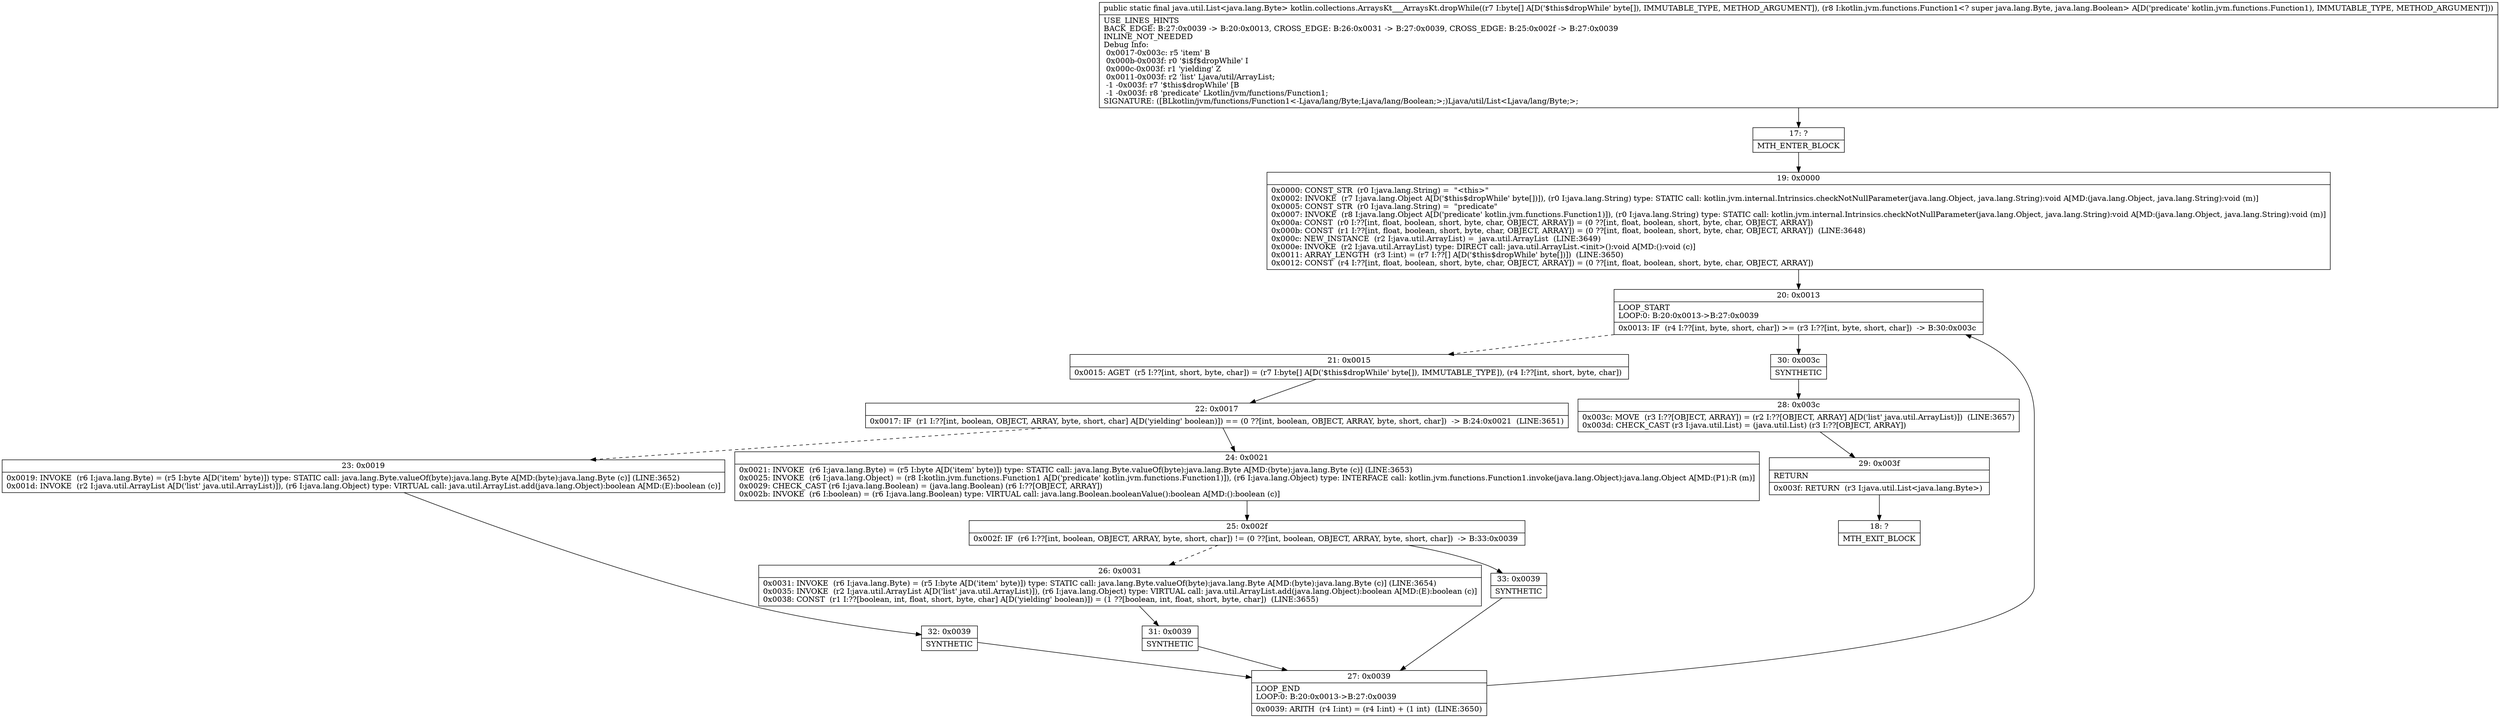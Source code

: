 digraph "CFG forkotlin.collections.ArraysKt___ArraysKt.dropWhile([BLkotlin\/jvm\/functions\/Function1;)Ljava\/util\/List;" {
Node_17 [shape=record,label="{17\:\ ?|MTH_ENTER_BLOCK\l}"];
Node_19 [shape=record,label="{19\:\ 0x0000|0x0000: CONST_STR  (r0 I:java.lang.String) =  \"\<this\>\" \l0x0002: INVOKE  (r7 I:java.lang.Object A[D('$this$dropWhile' byte[])]), (r0 I:java.lang.String) type: STATIC call: kotlin.jvm.internal.Intrinsics.checkNotNullParameter(java.lang.Object, java.lang.String):void A[MD:(java.lang.Object, java.lang.String):void (m)]\l0x0005: CONST_STR  (r0 I:java.lang.String) =  \"predicate\" \l0x0007: INVOKE  (r8 I:java.lang.Object A[D('predicate' kotlin.jvm.functions.Function1)]), (r0 I:java.lang.String) type: STATIC call: kotlin.jvm.internal.Intrinsics.checkNotNullParameter(java.lang.Object, java.lang.String):void A[MD:(java.lang.Object, java.lang.String):void (m)]\l0x000a: CONST  (r0 I:??[int, float, boolean, short, byte, char, OBJECT, ARRAY]) = (0 ??[int, float, boolean, short, byte, char, OBJECT, ARRAY]) \l0x000b: CONST  (r1 I:??[int, float, boolean, short, byte, char, OBJECT, ARRAY]) = (0 ??[int, float, boolean, short, byte, char, OBJECT, ARRAY])  (LINE:3648)\l0x000c: NEW_INSTANCE  (r2 I:java.util.ArrayList) =  java.util.ArrayList  (LINE:3649)\l0x000e: INVOKE  (r2 I:java.util.ArrayList) type: DIRECT call: java.util.ArrayList.\<init\>():void A[MD:():void (c)]\l0x0011: ARRAY_LENGTH  (r3 I:int) = (r7 I:??[] A[D('$this$dropWhile' byte[])])  (LINE:3650)\l0x0012: CONST  (r4 I:??[int, float, boolean, short, byte, char, OBJECT, ARRAY]) = (0 ??[int, float, boolean, short, byte, char, OBJECT, ARRAY]) \l}"];
Node_20 [shape=record,label="{20\:\ 0x0013|LOOP_START\lLOOP:0: B:20:0x0013\-\>B:27:0x0039\l|0x0013: IF  (r4 I:??[int, byte, short, char]) \>= (r3 I:??[int, byte, short, char])  \-\> B:30:0x003c \l}"];
Node_21 [shape=record,label="{21\:\ 0x0015|0x0015: AGET  (r5 I:??[int, short, byte, char]) = (r7 I:byte[] A[D('$this$dropWhile' byte[]), IMMUTABLE_TYPE]), (r4 I:??[int, short, byte, char]) \l}"];
Node_22 [shape=record,label="{22\:\ 0x0017|0x0017: IF  (r1 I:??[int, boolean, OBJECT, ARRAY, byte, short, char] A[D('yielding' boolean)]) == (0 ??[int, boolean, OBJECT, ARRAY, byte, short, char])  \-\> B:24:0x0021  (LINE:3651)\l}"];
Node_23 [shape=record,label="{23\:\ 0x0019|0x0019: INVOKE  (r6 I:java.lang.Byte) = (r5 I:byte A[D('item' byte)]) type: STATIC call: java.lang.Byte.valueOf(byte):java.lang.Byte A[MD:(byte):java.lang.Byte (c)] (LINE:3652)\l0x001d: INVOKE  (r2 I:java.util.ArrayList A[D('list' java.util.ArrayList)]), (r6 I:java.lang.Object) type: VIRTUAL call: java.util.ArrayList.add(java.lang.Object):boolean A[MD:(E):boolean (c)]\l}"];
Node_32 [shape=record,label="{32\:\ 0x0039|SYNTHETIC\l}"];
Node_27 [shape=record,label="{27\:\ 0x0039|LOOP_END\lLOOP:0: B:20:0x0013\-\>B:27:0x0039\l|0x0039: ARITH  (r4 I:int) = (r4 I:int) + (1 int)  (LINE:3650)\l}"];
Node_24 [shape=record,label="{24\:\ 0x0021|0x0021: INVOKE  (r6 I:java.lang.Byte) = (r5 I:byte A[D('item' byte)]) type: STATIC call: java.lang.Byte.valueOf(byte):java.lang.Byte A[MD:(byte):java.lang.Byte (c)] (LINE:3653)\l0x0025: INVOKE  (r6 I:java.lang.Object) = (r8 I:kotlin.jvm.functions.Function1 A[D('predicate' kotlin.jvm.functions.Function1)]), (r6 I:java.lang.Object) type: INTERFACE call: kotlin.jvm.functions.Function1.invoke(java.lang.Object):java.lang.Object A[MD:(P1):R (m)]\l0x0029: CHECK_CAST (r6 I:java.lang.Boolean) = (java.lang.Boolean) (r6 I:??[OBJECT, ARRAY]) \l0x002b: INVOKE  (r6 I:boolean) = (r6 I:java.lang.Boolean) type: VIRTUAL call: java.lang.Boolean.booleanValue():boolean A[MD:():boolean (c)]\l}"];
Node_25 [shape=record,label="{25\:\ 0x002f|0x002f: IF  (r6 I:??[int, boolean, OBJECT, ARRAY, byte, short, char]) != (0 ??[int, boolean, OBJECT, ARRAY, byte, short, char])  \-\> B:33:0x0039 \l}"];
Node_26 [shape=record,label="{26\:\ 0x0031|0x0031: INVOKE  (r6 I:java.lang.Byte) = (r5 I:byte A[D('item' byte)]) type: STATIC call: java.lang.Byte.valueOf(byte):java.lang.Byte A[MD:(byte):java.lang.Byte (c)] (LINE:3654)\l0x0035: INVOKE  (r2 I:java.util.ArrayList A[D('list' java.util.ArrayList)]), (r6 I:java.lang.Object) type: VIRTUAL call: java.util.ArrayList.add(java.lang.Object):boolean A[MD:(E):boolean (c)]\l0x0038: CONST  (r1 I:??[boolean, int, float, short, byte, char] A[D('yielding' boolean)]) = (1 ??[boolean, int, float, short, byte, char])  (LINE:3655)\l}"];
Node_31 [shape=record,label="{31\:\ 0x0039|SYNTHETIC\l}"];
Node_33 [shape=record,label="{33\:\ 0x0039|SYNTHETIC\l}"];
Node_30 [shape=record,label="{30\:\ 0x003c|SYNTHETIC\l}"];
Node_28 [shape=record,label="{28\:\ 0x003c|0x003c: MOVE  (r3 I:??[OBJECT, ARRAY]) = (r2 I:??[OBJECT, ARRAY] A[D('list' java.util.ArrayList)])  (LINE:3657)\l0x003d: CHECK_CAST (r3 I:java.util.List) = (java.util.List) (r3 I:??[OBJECT, ARRAY]) \l}"];
Node_29 [shape=record,label="{29\:\ 0x003f|RETURN\l|0x003f: RETURN  (r3 I:java.util.List\<java.lang.Byte\>) \l}"];
Node_18 [shape=record,label="{18\:\ ?|MTH_EXIT_BLOCK\l}"];
MethodNode[shape=record,label="{public static final java.util.List\<java.lang.Byte\> kotlin.collections.ArraysKt___ArraysKt.dropWhile((r7 I:byte[] A[D('$this$dropWhile' byte[]), IMMUTABLE_TYPE, METHOD_ARGUMENT]), (r8 I:kotlin.jvm.functions.Function1\<? super java.lang.Byte, java.lang.Boolean\> A[D('predicate' kotlin.jvm.functions.Function1), IMMUTABLE_TYPE, METHOD_ARGUMENT]))  | USE_LINES_HINTS\lBACK_EDGE: B:27:0x0039 \-\> B:20:0x0013, CROSS_EDGE: B:26:0x0031 \-\> B:27:0x0039, CROSS_EDGE: B:25:0x002f \-\> B:27:0x0039\lINLINE_NOT_NEEDED\lDebug Info:\l  0x0017\-0x003c: r5 'item' B\l  0x000b\-0x003f: r0 '$i$f$dropWhile' I\l  0x000c\-0x003f: r1 'yielding' Z\l  0x0011\-0x003f: r2 'list' Ljava\/util\/ArrayList;\l  \-1 \-0x003f: r7 '$this$dropWhile' [B\l  \-1 \-0x003f: r8 'predicate' Lkotlin\/jvm\/functions\/Function1;\lSIGNATURE: ([BLkotlin\/jvm\/functions\/Function1\<\-Ljava\/lang\/Byte;Ljava\/lang\/Boolean;\>;)Ljava\/util\/List\<Ljava\/lang\/Byte;\>;\l}"];
MethodNode -> Node_17;Node_17 -> Node_19;
Node_19 -> Node_20;
Node_20 -> Node_21[style=dashed];
Node_20 -> Node_30;
Node_21 -> Node_22;
Node_22 -> Node_23[style=dashed];
Node_22 -> Node_24;
Node_23 -> Node_32;
Node_32 -> Node_27;
Node_27 -> Node_20;
Node_24 -> Node_25;
Node_25 -> Node_26[style=dashed];
Node_25 -> Node_33;
Node_26 -> Node_31;
Node_31 -> Node_27;
Node_33 -> Node_27;
Node_30 -> Node_28;
Node_28 -> Node_29;
Node_29 -> Node_18;
}

